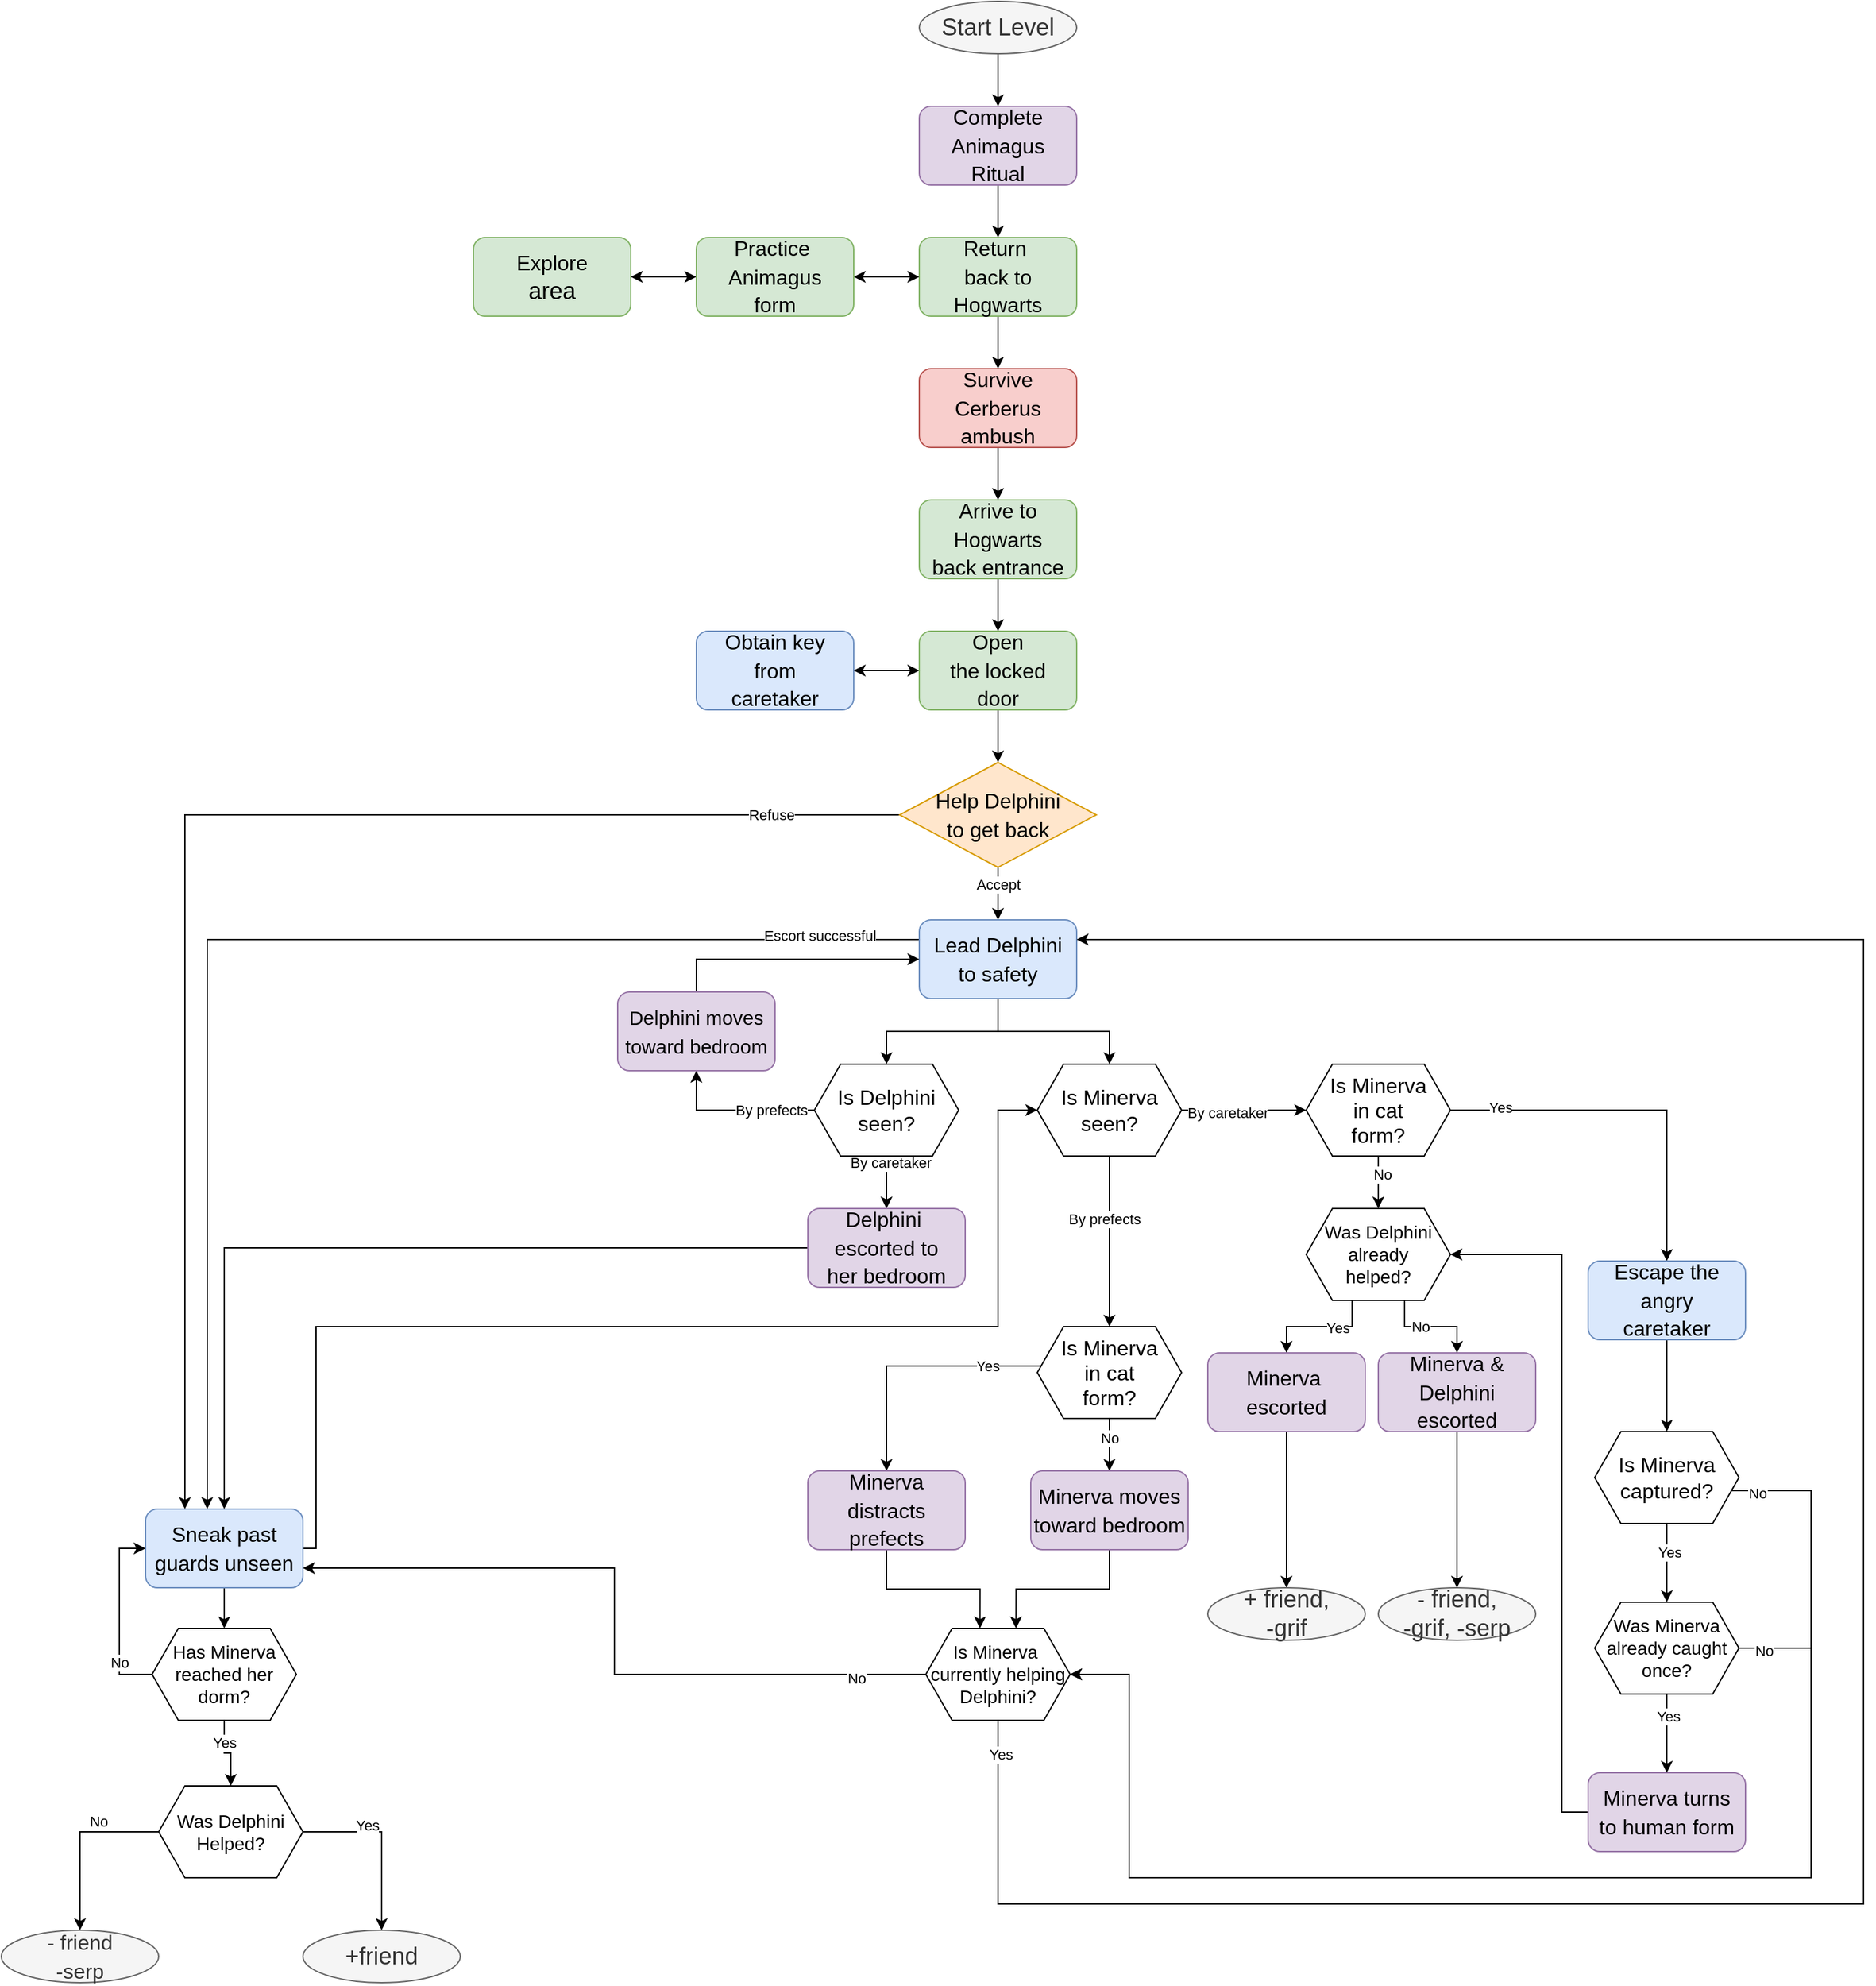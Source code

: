 <mxfile version="14.1.1" type="device"><diagram id="5aHZN79qbHf6LZVzwvif" name="Page-1"><mxGraphModel dx="2249" dy="762" grid="1" gridSize="10" guides="1" tooltips="1" connect="1" arrows="1" fold="1" page="1" pageScale="1" pageWidth="827" pageHeight="1169" math="0" shadow="0"><root><mxCell id="0"/><mxCell id="1" parent="0"/><mxCell id="HFCb8Gb4e5VEzoSEDs5D-9" style="edgeStyle=orthogonalEdgeStyle;rounded=0;orthogonalLoop=1;jettySize=auto;html=1;entryX=0.5;entryY=0;entryDx=0;entryDy=0;startArrow=none;startFill=0;" parent="1" source="HFCb8Gb4e5VEzoSEDs5D-1" target="HFCb8Gb4e5VEzoSEDs5D-2" edge="1"><mxGeometry relative="1" as="geometry"/></mxCell><mxCell id="HFCb8Gb4e5VEzoSEDs5D-1" value="Start Level" style="ellipse;whiteSpace=wrap;html=1;labelBackgroundColor=none;fontColor=#333333;fillColor=#f5f5f5;strokeColor=#666666;fontSize=18;" parent="1" vertex="1"><mxGeometry x="360" y="20" width="120" height="40" as="geometry"/></mxCell><mxCell id="HFCb8Gb4e5VEzoSEDs5D-10" style="edgeStyle=orthogonalEdgeStyle;rounded=0;orthogonalLoop=1;jettySize=auto;html=1;entryX=0.5;entryY=0;entryDx=0;entryDy=0;startArrow=none;startFill=0;" parent="1" source="HFCb8Gb4e5VEzoSEDs5D-2" target="HFCb8Gb4e5VEzoSEDs5D-3" edge="1"><mxGeometry relative="1" as="geometry"/></mxCell><mxCell id="HFCb8Gb4e5VEzoSEDs5D-2" value="&lt;span style=&quot;font-size: 16px&quot;&gt;Complete&lt;br&gt;Animagus&lt;br&gt;Ritual&lt;br&gt;&lt;/span&gt;" style="rounded=1;whiteSpace=wrap;html=1;labelBackgroundColor=none;fillColor=#e1d5e7;strokeColor=#9673a6;fontSize=18;" parent="1" vertex="1"><mxGeometry x="360" y="100" width="120" height="60" as="geometry"/></mxCell><mxCell id="HFCb8Gb4e5VEzoSEDs5D-11" style="edgeStyle=orthogonalEdgeStyle;rounded=0;orthogonalLoop=1;jettySize=auto;html=1;entryX=0.5;entryY=0;entryDx=0;entryDy=0;startArrow=none;startFill=0;" parent="1" source="HFCb8Gb4e5VEzoSEDs5D-3" target="HFCb8Gb4e5VEzoSEDs5D-4" edge="1"><mxGeometry relative="1" as="geometry"/></mxCell><mxCell id="HFCb8Gb4e5VEzoSEDs5D-3" value="&lt;font style=&quot;font-size: 16px&quot;&gt;Return&amp;nbsp;&lt;br&gt;back to&lt;br&gt;Hogwarts&lt;/font&gt;" style="rounded=1;whiteSpace=wrap;html=1;labelBackgroundColor=none;fillColor=#d5e8d4;strokeColor=#82b366;fontSize=18;" parent="1" vertex="1"><mxGeometry x="360" y="200" width="120" height="60" as="geometry"/></mxCell><mxCell id="HFCb8Gb4e5VEzoSEDs5D-12" style="edgeStyle=orthogonalEdgeStyle;rounded=0;orthogonalLoop=1;jettySize=auto;html=1;startArrow=none;startFill=0;" parent="1" source="HFCb8Gb4e5VEzoSEDs5D-4" target="HFCb8Gb4e5VEzoSEDs5D-5" edge="1"><mxGeometry relative="1" as="geometry"/></mxCell><mxCell id="HFCb8Gb4e5VEzoSEDs5D-4" value="&lt;font style=&quot;font-size: 16px&quot;&gt;Survive&lt;br&gt;Cerberus&lt;br&gt;ambush&lt;/font&gt;" style="rounded=1;whiteSpace=wrap;html=1;labelBackgroundColor=none;fillColor=#f8cecc;strokeColor=#b85450;fontSize=18;" parent="1" vertex="1"><mxGeometry x="360" y="300" width="120" height="60" as="geometry"/></mxCell><mxCell id="HFCb8Gb4e5VEzoSEDs5D-13" style="edgeStyle=orthogonalEdgeStyle;rounded=0;orthogonalLoop=1;jettySize=auto;html=1;entryX=0.5;entryY=0;entryDx=0;entryDy=0;startArrow=none;startFill=0;" parent="1" source="HFCb8Gb4e5VEzoSEDs5D-5" target="HFCb8Gb4e5VEzoSEDs5D-7" edge="1"><mxGeometry relative="1" as="geometry"/></mxCell><mxCell id="HFCb8Gb4e5VEzoSEDs5D-5" value="&lt;font style=&quot;font-size: 16px&quot;&gt;Arrive to&lt;br&gt;Hogwarts&lt;br&gt;back entrance&lt;/font&gt;" style="rounded=1;whiteSpace=wrap;html=1;labelBackgroundColor=none;fillColor=#d5e8d4;strokeColor=#82b366;fontSize=18;" parent="1" vertex="1"><mxGeometry x="360" y="400" width="120" height="60" as="geometry"/></mxCell><mxCell id="HFCb8Gb4e5VEzoSEDs5D-6" value="&lt;font style=&quot;font-size: 16px&quot;&gt;Obtain key&lt;br&gt;from&lt;br&gt;caretaker&lt;br&gt;&lt;/font&gt;" style="rounded=1;whiteSpace=wrap;html=1;labelBackgroundColor=none;fillColor=#dae8fc;strokeColor=#6c8ebf;fontSize=18;" parent="1" vertex="1"><mxGeometry x="190" y="500" width="120" height="60" as="geometry"/></mxCell><mxCell id="HFCb8Gb4e5VEzoSEDs5D-8" style="edgeStyle=orthogonalEdgeStyle;rounded=0;orthogonalLoop=1;jettySize=auto;html=1;entryX=1;entryY=0.5;entryDx=0;entryDy=0;startArrow=classic;startFill=1;" parent="1" source="HFCb8Gb4e5VEzoSEDs5D-7" target="HFCb8Gb4e5VEzoSEDs5D-6" edge="1"><mxGeometry relative="1" as="geometry"/></mxCell><mxCell id="HFCb8Gb4e5VEzoSEDs5D-17" style="edgeStyle=orthogonalEdgeStyle;rounded=0;orthogonalLoop=1;jettySize=auto;html=1;startArrow=none;startFill=0;" parent="1" source="HFCb8Gb4e5VEzoSEDs5D-7" target="HFCb8Gb4e5VEzoSEDs5D-16" edge="1"><mxGeometry relative="1" as="geometry"/></mxCell><mxCell id="HFCb8Gb4e5VEzoSEDs5D-7" value="&lt;font style=&quot;font-size: 16px&quot;&gt;Open&lt;br&gt;the locked&lt;br&gt;door&lt;/font&gt;" style="rounded=1;whiteSpace=wrap;html=1;labelBackgroundColor=none;fillColor=#d5e8d4;strokeColor=#82b366;fontSize=18;" parent="1" vertex="1"><mxGeometry x="360" y="500" width="120" height="60" as="geometry"/></mxCell><mxCell id="HFCb8Gb4e5VEzoSEDs5D-15" style="edgeStyle=orthogonalEdgeStyle;rounded=0;orthogonalLoop=1;jettySize=auto;html=1;entryX=0;entryY=0.5;entryDx=0;entryDy=0;startArrow=classic;startFill=1;" parent="1" source="HFCb8Gb4e5VEzoSEDs5D-14" target="HFCb8Gb4e5VEzoSEDs5D-3" edge="1"><mxGeometry relative="1" as="geometry"/></mxCell><mxCell id="HFCb8Gb4e5VEzoSEDs5D-27" style="edgeStyle=orthogonalEdgeStyle;rounded=0;orthogonalLoop=1;jettySize=auto;html=1;entryX=1;entryY=0.5;entryDx=0;entryDy=0;startArrow=classic;startFill=1;" parent="1" source="HFCb8Gb4e5VEzoSEDs5D-14" target="HFCb8Gb4e5VEzoSEDs5D-26" edge="1"><mxGeometry relative="1" as="geometry"/></mxCell><mxCell id="HFCb8Gb4e5VEzoSEDs5D-14" value="&lt;font style=&quot;font-size: 16px&quot;&gt;Practice&amp;nbsp;&lt;br&gt;Animagus&lt;br&gt;form&lt;/font&gt;" style="rounded=1;whiteSpace=wrap;html=1;labelBackgroundColor=none;fillColor=#d5e8d4;strokeColor=#82b366;fontSize=18;" parent="1" vertex="1"><mxGeometry x="190" y="200" width="120" height="60" as="geometry"/></mxCell><mxCell id="HFCb8Gb4e5VEzoSEDs5D-19" style="edgeStyle=orthogonalEdgeStyle;rounded=0;orthogonalLoop=1;jettySize=auto;html=1;startArrow=none;startFill=0;" parent="1" source="HFCb8Gb4e5VEzoSEDs5D-16" target="HFCb8Gb4e5VEzoSEDs5D-18" edge="1"><mxGeometry relative="1" as="geometry"/></mxCell><mxCell id="HFCb8Gb4e5VEzoSEDs5D-88" value="Accept" style="edgeLabel;html=1;align=center;verticalAlign=middle;resizable=0;points=[];" parent="HFCb8Gb4e5VEzoSEDs5D-19" vertex="1" connectable="0"><mxGeometry x="-0.368" relative="1" as="geometry"><mxPoint as="offset"/></mxGeometry></mxCell><mxCell id="HFCb8Gb4e5VEzoSEDs5D-89" style="edgeStyle=orthogonalEdgeStyle;rounded=0;orthogonalLoop=1;jettySize=auto;html=1;startArrow=none;startFill=0;entryX=0.25;entryY=0;entryDx=0;entryDy=0;" parent="1" source="HFCb8Gb4e5VEzoSEDs5D-16" target="HFCb8Gb4e5VEzoSEDs5D-91" edge="1"><mxGeometry relative="1" as="geometry"><mxPoint x="-220" y="670" as="targetPoint"/><Array as="points"><mxPoint x="-200" y="640"/></Array></mxGeometry></mxCell><mxCell id="HFCb8Gb4e5VEzoSEDs5D-90" value="Refuse" style="edgeLabel;html=1;align=center;verticalAlign=middle;resizable=0;points=[];" parent="HFCb8Gb4e5VEzoSEDs5D-89" vertex="1" connectable="0"><mxGeometry x="-0.817" relative="1" as="geometry"><mxPoint as="offset"/></mxGeometry></mxCell><mxCell id="HFCb8Gb4e5VEzoSEDs5D-16" value="&lt;span style=&quot;font-size: 16px&quot;&gt;Help Delphini&lt;br&gt;to get back&lt;br&gt;&lt;/span&gt;" style="rhombus;whiteSpace=wrap;html=1;labelBackgroundColor=none;fontSize=18;fillColor=#ffe6cc;strokeColor=#d79b00;" parent="1" vertex="1"><mxGeometry x="345" y="600" width="150" height="80" as="geometry"/></mxCell><mxCell id="HFCb8Gb4e5VEzoSEDs5D-43" style="edgeStyle=orthogonalEdgeStyle;rounded=0;orthogonalLoop=1;jettySize=auto;html=1;entryX=0.5;entryY=0;entryDx=0;entryDy=0;startArrow=none;startFill=0;" parent="1" source="HFCb8Gb4e5VEzoSEDs5D-18" target="HFCb8Gb4e5VEzoSEDs5D-30" edge="1"><mxGeometry relative="1" as="geometry"/></mxCell><mxCell id="HFCb8Gb4e5VEzoSEDs5D-45" style="edgeStyle=orthogonalEdgeStyle;rounded=0;orthogonalLoop=1;jettySize=auto;html=1;entryX=0.5;entryY=0;entryDx=0;entryDy=0;startArrow=none;startFill=0;" parent="1" source="HFCb8Gb4e5VEzoSEDs5D-18" target="HFCb8Gb4e5VEzoSEDs5D-44" edge="1"><mxGeometry relative="1" as="geometry"/></mxCell><mxCell id="HFCb8Gb4e5VEzoSEDs5D-81" style="edgeStyle=orthogonalEdgeStyle;rounded=0;orthogonalLoop=1;jettySize=auto;html=1;exitX=0;exitY=0.25;exitDx=0;exitDy=0;startArrow=none;startFill=0;" parent="1" source="HFCb8Gb4e5VEzoSEDs5D-18" target="HFCb8Gb4e5VEzoSEDs5D-91" edge="1"><mxGeometry relative="1" as="geometry"><mxPoint x="-183" y="1140" as="targetPoint"/><Array as="points"><mxPoint x="-183" y="735"/></Array></mxGeometry></mxCell><mxCell id="TWP3TbmR3c7AnaZpB7Ox-4" value="Escort successful" style="edgeLabel;html=1;align=center;verticalAlign=middle;resizable=0;points=[];" parent="HFCb8Gb4e5VEzoSEDs5D-81" vertex="1" connectable="0"><mxGeometry x="-0.844" y="-3" relative="1" as="geometry"><mxPoint as="offset"/></mxGeometry></mxCell><mxCell id="HFCb8Gb4e5VEzoSEDs5D-18" value="&lt;font style=&quot;font-size: 16px&quot;&gt;Lead Delphini&lt;br&gt;to safety&lt;/font&gt;" style="rounded=1;whiteSpace=wrap;html=1;labelBackgroundColor=none;fillColor=#dae8fc;strokeColor=#6c8ebf;fontSize=18;" parent="1" vertex="1"><mxGeometry x="360" y="720" width="120" height="60" as="geometry"/></mxCell><mxCell id="HFCb8Gb4e5VEzoSEDs5D-24" value="- friend,&lt;br&gt;-grif, -serp" style="ellipse;whiteSpace=wrap;html=1;labelBackgroundColor=none;fontColor=#333333;fillColor=#f5f5f5;strokeColor=#666666;fontSize=18;" parent="1" vertex="1"><mxGeometry x="710" y="1229" width="120" height="40" as="geometry"/></mxCell><mxCell id="HFCb8Gb4e5VEzoSEDs5D-26" value="&lt;span style=&quot;font-size: 16px&quot;&gt;Explore&lt;br&gt;&lt;/span&gt;area" style="rounded=1;whiteSpace=wrap;html=1;labelBackgroundColor=none;fillColor=#d5e8d4;strokeColor=#82b366;fontSize=18;" parent="1" vertex="1"><mxGeometry x="20" y="200" width="120" height="60" as="geometry"/></mxCell><mxCell id="HFCb8Gb4e5VEzoSEDs5D-34" style="edgeStyle=orthogonalEdgeStyle;rounded=0;orthogonalLoop=1;jettySize=auto;html=1;exitX=0;exitY=0.5;exitDx=0;exitDy=0;entryX=0.5;entryY=1;entryDx=0;entryDy=0;startArrow=none;startFill=0;" parent="1" source="HFCb8Gb4e5VEzoSEDs5D-30" target="HFCb8Gb4e5VEzoSEDs5D-33" edge="1"><mxGeometry relative="1" as="geometry"/></mxCell><mxCell id="HFCb8Gb4e5VEzoSEDs5D-36" value="By prefects" style="edgeLabel;html=1;align=center;verticalAlign=middle;resizable=0;points=[];" parent="HFCb8Gb4e5VEzoSEDs5D-34" vertex="1" connectable="0"><mxGeometry x="0.186" y="-1" relative="1" as="geometry"><mxPoint x="38" y="1" as="offset"/></mxGeometry></mxCell><mxCell id="HFCb8Gb4e5VEzoSEDs5D-39" style="edgeStyle=orthogonalEdgeStyle;rounded=0;orthogonalLoop=1;jettySize=auto;html=1;entryX=0.5;entryY=0;entryDx=0;entryDy=0;startArrow=none;startFill=0;" parent="1" source="HFCb8Gb4e5VEzoSEDs5D-30" target="HFCb8Gb4e5VEzoSEDs5D-38" edge="1"><mxGeometry relative="1" as="geometry"/></mxCell><mxCell id="HFCb8Gb4e5VEzoSEDs5D-42" value="By caretaker" style="edgeLabel;html=1;align=center;verticalAlign=middle;resizable=0;points=[];" parent="HFCb8Gb4e5VEzoSEDs5D-39" vertex="1" connectable="0"><mxGeometry x="-0.742" y="3" relative="1" as="geometry"><mxPoint as="offset"/></mxGeometry></mxCell><mxCell id="HFCb8Gb4e5VEzoSEDs5D-30" value="&lt;font style=&quot;font-size: 16px&quot;&gt;Is Delphini&lt;br&gt;seen?&lt;br&gt;&lt;/font&gt;" style="shape=hexagon;perimeter=hexagonPerimeter2;whiteSpace=wrap;html=1;fixedSize=1;" parent="1" vertex="1"><mxGeometry x="280" y="830" width="110" height="70" as="geometry"/></mxCell><mxCell id="HFCb8Gb4e5VEzoSEDs5D-35" style="edgeStyle=orthogonalEdgeStyle;rounded=0;orthogonalLoop=1;jettySize=auto;html=1;entryX=0;entryY=0.5;entryDx=0;entryDy=0;startArrow=none;startFill=0;" parent="1" source="HFCb8Gb4e5VEzoSEDs5D-33" target="HFCb8Gb4e5VEzoSEDs5D-18" edge="1"><mxGeometry relative="1" as="geometry"><Array as="points"><mxPoint x="190" y="750"/></Array></mxGeometry></mxCell><mxCell id="HFCb8Gb4e5VEzoSEDs5D-33" value="&lt;span style=&quot;font-size: 15px&quot;&gt;Delphini moves&lt;br&gt;toward bedroom&lt;br&gt;&lt;/span&gt;" style="rounded=1;whiteSpace=wrap;html=1;labelBackgroundColor=none;fillColor=#e1d5e7;strokeColor=#9673a6;fontSize=18;" parent="1" vertex="1"><mxGeometry x="130" y="775" width="120" height="60" as="geometry"/></mxCell><mxCell id="TWP3TbmR3c7AnaZpB7Ox-5" style="edgeStyle=orthogonalEdgeStyle;rounded=0;orthogonalLoop=1;jettySize=auto;html=1;entryX=0.5;entryY=0;entryDx=0;entryDy=0;" parent="1" source="HFCb8Gb4e5VEzoSEDs5D-38" target="HFCb8Gb4e5VEzoSEDs5D-91" edge="1"><mxGeometry relative="1" as="geometry"/></mxCell><mxCell id="HFCb8Gb4e5VEzoSEDs5D-38" value="&lt;span style=&quot;font-size: 16px&quot;&gt;Delphini&amp;nbsp;&lt;br&gt;escorted to&lt;br&gt;her bedroom&lt;br&gt;&lt;/span&gt;" style="rounded=1;whiteSpace=wrap;html=1;labelBackgroundColor=none;fillColor=#e1d5e7;strokeColor=#9673a6;fontSize=18;" parent="1" vertex="1"><mxGeometry x="275" y="940" width="120" height="60" as="geometry"/></mxCell><mxCell id="HFCb8Gb4e5VEzoSEDs5D-52" style="edgeStyle=orthogonalEdgeStyle;rounded=0;orthogonalLoop=1;jettySize=auto;html=1;startArrow=none;startFill=0;" parent="1" source="HFCb8Gb4e5VEzoSEDs5D-44" target="HFCb8Gb4e5VEzoSEDs5D-51" edge="1"><mxGeometry relative="1" as="geometry"/></mxCell><mxCell id="HFCb8Gb4e5VEzoSEDs5D-53" value="By caretaker" style="edgeLabel;html=1;align=center;verticalAlign=middle;resizable=0;points=[];" parent="HFCb8Gb4e5VEzoSEDs5D-52" vertex="1" connectable="0"><mxGeometry x="-0.267" y="-2" relative="1" as="geometry"><mxPoint as="offset"/></mxGeometry></mxCell><mxCell id="TWP3TbmR3c7AnaZpB7Ox-24" style="edgeStyle=orthogonalEdgeStyle;rounded=0;jumpStyle=sharp;orthogonalLoop=1;jettySize=auto;html=1;entryX=0.5;entryY=0;entryDx=0;entryDy=0;" parent="1" source="HFCb8Gb4e5VEzoSEDs5D-44" target="HFCb8Gb4e5VEzoSEDs5D-54" edge="1"><mxGeometry relative="1" as="geometry"/></mxCell><mxCell id="TWP3TbmR3c7AnaZpB7Ox-25" value="By prefects" style="edgeLabel;html=1;align=center;verticalAlign=middle;resizable=0;points=[];" parent="TWP3TbmR3c7AnaZpB7Ox-24" vertex="1" connectable="0"><mxGeometry x="-0.264" y="-4" relative="1" as="geometry"><mxPoint as="offset"/></mxGeometry></mxCell><mxCell id="HFCb8Gb4e5VEzoSEDs5D-44" value="&lt;font style=&quot;font-size: 16px&quot;&gt;Is Minerva&lt;br&gt;seen?&lt;br&gt;&lt;/font&gt;" style="shape=hexagon;perimeter=hexagonPerimeter2;whiteSpace=wrap;html=1;fixedSize=1;" parent="1" vertex="1"><mxGeometry x="450" y="830" width="110" height="70" as="geometry"/></mxCell><mxCell id="TWP3TbmR3c7AnaZpB7Ox-27" style="edgeStyle=orthogonalEdgeStyle;rounded=0;jumpStyle=sharp;orthogonalLoop=1;jettySize=auto;html=1;entryX=0.5;entryY=0;entryDx=0;entryDy=0;" parent="1" source="HFCb8Gb4e5VEzoSEDs5D-51" target="TWP3TbmR3c7AnaZpB7Ox-55" edge="1"><mxGeometry relative="1" as="geometry"><mxPoint x="710" y="940" as="targetPoint"/></mxGeometry></mxCell><mxCell id="TWP3TbmR3c7AnaZpB7Ox-28" value="No" style="edgeLabel;html=1;align=center;verticalAlign=middle;resizable=0;points=[];" parent="TWP3TbmR3c7AnaZpB7Ox-27" vertex="1" connectable="0"><mxGeometry x="-0.321" y="3" relative="1" as="geometry"><mxPoint as="offset"/></mxGeometry></mxCell><mxCell id="TWP3TbmR3c7AnaZpB7Ox-31" style="edgeStyle=orthogonalEdgeStyle;rounded=0;jumpStyle=sharp;orthogonalLoop=1;jettySize=auto;html=1;" parent="1" source="HFCb8Gb4e5VEzoSEDs5D-51" target="HFCb8Gb4e5VEzoSEDs5D-61" edge="1"><mxGeometry relative="1" as="geometry"/></mxCell><mxCell id="TWP3TbmR3c7AnaZpB7Ox-52" value="Yes" style="edgeLabel;html=1;align=center;verticalAlign=middle;resizable=0;points=[];" parent="TWP3TbmR3c7AnaZpB7Ox-31" vertex="1" connectable="0"><mxGeometry x="-0.733" y="2" relative="1" as="geometry"><mxPoint as="offset"/></mxGeometry></mxCell><mxCell id="HFCb8Gb4e5VEzoSEDs5D-51" value="&lt;font style=&quot;font-size: 16px&quot;&gt;Is Minerva&lt;br&gt;in cat&lt;br&gt;form?&lt;br&gt;&lt;/font&gt;" style="shape=hexagon;perimeter=hexagonPerimeter2;whiteSpace=wrap;html=1;fixedSize=1;" parent="1" vertex="1"><mxGeometry x="655" y="830" width="110" height="70" as="geometry"/></mxCell><mxCell id="TWP3TbmR3c7AnaZpB7Ox-41" style="edgeStyle=orthogonalEdgeStyle;rounded=0;jumpStyle=sharp;orthogonalLoop=1;jettySize=auto;html=1;entryX=0.5;entryY=0;entryDx=0;entryDy=0;" parent="1" source="HFCb8Gb4e5VEzoSEDs5D-54" target="HFCb8Gb4e5VEzoSEDs5D-73" edge="1"><mxGeometry relative="1" as="geometry"/></mxCell><mxCell id="TWP3TbmR3c7AnaZpB7Ox-50" value="No" style="edgeLabel;html=1;align=center;verticalAlign=middle;resizable=0;points=[];" parent="TWP3TbmR3c7AnaZpB7Ox-41" vertex="1" connectable="0"><mxGeometry x="-0.283" relative="1" as="geometry"><mxPoint as="offset"/></mxGeometry></mxCell><mxCell id="TWP3TbmR3c7AnaZpB7Ox-42" style="edgeStyle=orthogonalEdgeStyle;rounded=0;jumpStyle=sharp;orthogonalLoop=1;jettySize=auto;html=1;entryX=0.5;entryY=0;entryDx=0;entryDy=0;" parent="1" source="HFCb8Gb4e5VEzoSEDs5D-54" target="HFCb8Gb4e5VEzoSEDs5D-77" edge="1"><mxGeometry relative="1" as="geometry"><Array as="points"><mxPoint x="335" y="1060"/></Array></mxGeometry></mxCell><mxCell id="TWP3TbmR3c7AnaZpB7Ox-51" value="Yes" style="edgeLabel;html=1;align=center;verticalAlign=middle;resizable=0;points=[];" parent="TWP3TbmR3c7AnaZpB7Ox-42" vertex="1" connectable="0"><mxGeometry x="-0.587" relative="1" as="geometry"><mxPoint as="offset"/></mxGeometry></mxCell><mxCell id="HFCb8Gb4e5VEzoSEDs5D-54" value="&lt;font style=&quot;font-size: 16px&quot;&gt;Is Minerva&lt;br&gt;in cat&lt;br&gt;form?&lt;br&gt;&lt;/font&gt;" style="shape=hexagon;perimeter=hexagonPerimeter2;whiteSpace=wrap;html=1;fixedSize=1;" parent="1" vertex="1"><mxGeometry x="450" y="1030" width="110" height="70" as="geometry"/></mxCell><mxCell id="TWP3TbmR3c7AnaZpB7Ox-29" style="edgeStyle=orthogonalEdgeStyle;rounded=0;jumpStyle=sharp;orthogonalLoop=1;jettySize=auto;html=1;entryX=0.5;entryY=0;entryDx=0;entryDy=0;" parent="1" source="HFCb8Gb4e5VEzoSEDs5D-58" target="HFCb8Gb4e5VEzoSEDs5D-24" edge="1"><mxGeometry relative="1" as="geometry"/></mxCell><mxCell id="HFCb8Gb4e5VEzoSEDs5D-58" value="&lt;span style=&quot;font-size: 16px&quot;&gt;Minerva &amp;amp;&lt;br&gt;Delphini&lt;br&gt;escorted&lt;br&gt;&lt;/span&gt;" style="rounded=1;whiteSpace=wrap;html=1;labelBackgroundColor=none;fillColor=#e1d5e7;strokeColor=#9673a6;fontSize=18;" parent="1" vertex="1"><mxGeometry x="710" y="1050" width="120" height="60" as="geometry"/></mxCell><mxCell id="TWP3TbmR3c7AnaZpB7Ox-32" style="edgeStyle=orthogonalEdgeStyle;rounded=0;jumpStyle=sharp;orthogonalLoop=1;jettySize=auto;html=1;entryX=0.5;entryY=0;entryDx=0;entryDy=0;" parent="1" source="HFCb8Gb4e5VEzoSEDs5D-61" target="HFCb8Gb4e5VEzoSEDs5D-64" edge="1"><mxGeometry relative="1" as="geometry"/></mxCell><mxCell id="HFCb8Gb4e5VEzoSEDs5D-61" value="&lt;span style=&quot;font-size: 16px&quot;&gt;Escape the&lt;br&gt;angry&lt;br&gt;caretaker&lt;br&gt;&lt;/span&gt;" style="rounded=1;whiteSpace=wrap;html=1;labelBackgroundColor=none;fillColor=#dae8fc;strokeColor=#6c8ebf;fontSize=18;" parent="1" vertex="1"><mxGeometry x="870" y="980" width="120" height="60" as="geometry"/></mxCell><mxCell id="TWP3TbmR3c7AnaZpB7Ox-35" style="edgeStyle=orthogonalEdgeStyle;rounded=0;jumpStyle=sharp;orthogonalLoop=1;jettySize=auto;html=1;entryX=0.5;entryY=0;entryDx=0;entryDy=0;" parent="1" source="HFCb8Gb4e5VEzoSEDs5D-64" target="TWP3TbmR3c7AnaZpB7Ox-11" edge="1"><mxGeometry relative="1" as="geometry"/></mxCell><mxCell id="TWP3TbmR3c7AnaZpB7Ox-36" value="Yes" style="edgeLabel;html=1;align=center;verticalAlign=middle;resizable=0;points=[];" parent="TWP3TbmR3c7AnaZpB7Ox-35" vertex="1" connectable="0"><mxGeometry x="-0.271" y="2" relative="1" as="geometry"><mxPoint as="offset"/></mxGeometry></mxCell><mxCell id="TWP3TbmR3c7AnaZpB7Ox-37" style="edgeStyle=orthogonalEdgeStyle;rounded=0;jumpStyle=sharp;orthogonalLoop=1;jettySize=auto;html=1;entryX=1;entryY=0.5;entryDx=0;entryDy=0;" parent="1" source="HFCb8Gb4e5VEzoSEDs5D-64" target="TWP3TbmR3c7AnaZpB7Ox-17" edge="1"><mxGeometry relative="1" as="geometry"><Array as="points"><mxPoint x="1040" y="1155"/><mxPoint x="1040" y="1450"/><mxPoint x="520" y="1450"/><mxPoint x="520" y="1295"/></Array></mxGeometry></mxCell><mxCell id="TWP3TbmR3c7AnaZpB7Ox-38" value="No" style="edgeLabel;html=1;align=center;verticalAlign=middle;resizable=0;points=[];" parent="TWP3TbmR3c7AnaZpB7Ox-37" vertex="1" connectable="0"><mxGeometry x="-0.965" y="-2" relative="1" as="geometry"><mxPoint as="offset"/></mxGeometry></mxCell><mxCell id="HFCb8Gb4e5VEzoSEDs5D-64" value="&lt;font style=&quot;font-size: 16px&quot;&gt;Is Minerva&lt;br&gt;captured?&lt;br&gt;&lt;/font&gt;" style="shape=hexagon;perimeter=hexagonPerimeter2;whiteSpace=wrap;html=1;fixedSize=1;" parent="1" vertex="1"><mxGeometry x="875" y="1110" width="110" height="70" as="geometry"/></mxCell><mxCell id="TWP3TbmR3c7AnaZpB7Ox-40" style="edgeStyle=orthogonalEdgeStyle;rounded=0;jumpStyle=sharp;orthogonalLoop=1;jettySize=auto;html=1;entryX=1;entryY=0.5;entryDx=0;entryDy=0;" parent="1" source="HFCb8Gb4e5VEzoSEDs5D-66" target="TWP3TbmR3c7AnaZpB7Ox-55" edge="1"><mxGeometry relative="1" as="geometry"><Array as="points"><mxPoint x="850" y="1400"/><mxPoint x="850" y="975"/></Array></mxGeometry></mxCell><mxCell id="HFCb8Gb4e5VEzoSEDs5D-66" value="&lt;span style=&quot;font-size: 16px&quot;&gt;Minerva turns&lt;br&gt;to human form&lt;br&gt;&lt;/span&gt;" style="rounded=1;whiteSpace=wrap;html=1;labelBackgroundColor=none;fillColor=#e1d5e7;strokeColor=#9673a6;fontSize=18;" parent="1" vertex="1"><mxGeometry x="870" y="1370" width="120" height="60" as="geometry"/></mxCell><mxCell id="TWP3TbmR3c7AnaZpB7Ox-44" style="edgeStyle=orthogonalEdgeStyle;rounded=0;jumpStyle=sharp;orthogonalLoop=1;jettySize=auto;html=1;entryX=0.625;entryY=0;entryDx=0;entryDy=0;" parent="1" source="HFCb8Gb4e5VEzoSEDs5D-73" target="TWP3TbmR3c7AnaZpB7Ox-17" edge="1"><mxGeometry relative="1" as="geometry"/></mxCell><mxCell id="HFCb8Gb4e5VEzoSEDs5D-73" value="&lt;span style=&quot;font-size: 16px&quot;&gt;Minerva moves&lt;br&gt;toward bedroom&lt;br&gt;&lt;/span&gt;" style="rounded=1;whiteSpace=wrap;html=1;labelBackgroundColor=none;fillColor=#e1d5e7;strokeColor=#9673a6;fontSize=18;" parent="1" vertex="1"><mxGeometry x="445" y="1140" width="120" height="60" as="geometry"/></mxCell><mxCell id="TWP3TbmR3c7AnaZpB7Ox-43" style="edgeStyle=orthogonalEdgeStyle;rounded=0;jumpStyle=sharp;orthogonalLoop=1;jettySize=auto;html=1;entryX=0.375;entryY=0;entryDx=0;entryDy=0;" parent="1" source="HFCb8Gb4e5VEzoSEDs5D-77" target="TWP3TbmR3c7AnaZpB7Ox-17" edge="1"><mxGeometry relative="1" as="geometry"><Array as="points"><mxPoint x="335" y="1230"/><mxPoint x="406" y="1230"/></Array></mxGeometry></mxCell><mxCell id="HFCb8Gb4e5VEzoSEDs5D-77" value="&lt;span style=&quot;font-size: 16px&quot;&gt;Minerva distracts&lt;br&gt;prefects&lt;br&gt;&lt;/span&gt;" style="rounded=1;whiteSpace=wrap;html=1;labelBackgroundColor=none;fillColor=#e1d5e7;strokeColor=#9673a6;fontSize=18;" parent="1" vertex="1"><mxGeometry x="275" y="1140" width="120" height="60" as="geometry"/></mxCell><mxCell id="HFCb8Gb4e5VEzoSEDs5D-86" value="+friend" style="ellipse;whiteSpace=wrap;html=1;labelBackgroundColor=none;fontColor=#333333;fillColor=#f5f5f5;strokeColor=#666666;fontSize=18;" parent="1" vertex="1"><mxGeometry x="-110" y="1490" width="120" height="40" as="geometry"/></mxCell><mxCell id="TWP3TbmR3c7AnaZpB7Ox-6" style="edgeStyle=orthogonalEdgeStyle;rounded=0;orthogonalLoop=1;jettySize=auto;html=1;entryX=0.5;entryY=0;entryDx=0;entryDy=0;exitX=0;exitY=0.5;exitDx=0;exitDy=0;" parent="1" source="TWP3TbmR3c7AnaZpB7Ox-65" target="HFCb8Gb4e5VEzoSEDs5D-92" edge="1"><mxGeometry relative="1" as="geometry"><mxPoint x="-290" y="1420" as="sourcePoint"/></mxGeometry></mxCell><mxCell id="TWP3TbmR3c7AnaZpB7Ox-10" value="No" style="edgeLabel;html=1;align=center;verticalAlign=middle;resizable=0;points=[];" parent="TWP3TbmR3c7AnaZpB7Ox-6" vertex="1" connectable="0"><mxGeometry x="-0.683" y="5" relative="1" as="geometry"><mxPoint x="-25" y="-13" as="offset"/></mxGeometry></mxCell><mxCell id="TWP3TbmR3c7AnaZpB7Ox-7" style="edgeStyle=orthogonalEdgeStyle;rounded=0;orthogonalLoop=1;jettySize=auto;html=1;entryX=0.5;entryY=0;entryDx=0;entryDy=0;exitX=1;exitY=0.5;exitDx=0;exitDy=0;" parent="1" source="TWP3TbmR3c7AnaZpB7Ox-65" target="HFCb8Gb4e5VEzoSEDs5D-86" edge="1"><mxGeometry relative="1" as="geometry"><mxPoint x="-50" y="1400" as="sourcePoint"/></mxGeometry></mxCell><mxCell id="TWP3TbmR3c7AnaZpB7Ox-69" value="Yes" style="edgeLabel;html=1;align=center;verticalAlign=middle;resizable=0;points=[];" parent="TWP3TbmR3c7AnaZpB7Ox-7" vertex="1" connectable="0"><mxGeometry x="-0.284" y="-2" relative="1" as="geometry"><mxPoint y="-7.03" as="offset"/></mxGeometry></mxCell><mxCell id="TWP3TbmR3c7AnaZpB7Ox-16" style="edgeStyle=orthogonalEdgeStyle;rounded=0;orthogonalLoop=1;jettySize=auto;html=1;entryX=0;entryY=0.5;entryDx=0;entryDy=0;" parent="1" source="HFCb8Gb4e5VEzoSEDs5D-91" target="HFCb8Gb4e5VEzoSEDs5D-44" edge="1"><mxGeometry relative="1" as="geometry"><Array as="points"><mxPoint x="-100" y="1199"/><mxPoint x="-100" y="1030"/><mxPoint x="420" y="1030"/><mxPoint x="420" y="865"/></Array></mxGeometry></mxCell><mxCell id="TWP3TbmR3c7AnaZpB7Ox-70" style="edgeStyle=orthogonalEdgeStyle;rounded=0;jumpStyle=sharp;orthogonalLoop=1;jettySize=auto;html=1;entryX=0.5;entryY=0;entryDx=0;entryDy=0;" parent="1" source="HFCb8Gb4e5VEzoSEDs5D-91" target="TWP3TbmR3c7AnaZpB7Ox-63" edge="1"><mxGeometry relative="1" as="geometry"/></mxCell><mxCell id="HFCb8Gb4e5VEzoSEDs5D-91" value="&lt;span style=&quot;font-size: 16px&quot;&gt;Sneak past guards unseen&lt;/span&gt;" style="rounded=1;whiteSpace=wrap;html=1;labelBackgroundColor=none;fillColor=#dae8fc;strokeColor=#6c8ebf;fontSize=18;" parent="1" vertex="1"><mxGeometry x="-230" y="1169" width="120" height="60" as="geometry"/></mxCell><mxCell id="HFCb8Gb4e5VEzoSEDs5D-92" value="&lt;span style=&quot;font-size: 16px&quot;&gt;- friend&lt;br&gt;-serp&lt;br&gt;&lt;/span&gt;" style="ellipse;whiteSpace=wrap;html=1;labelBackgroundColor=none;fontColor=#333333;fillColor=#f5f5f5;strokeColor=#666666;fontSize=18;" parent="1" vertex="1"><mxGeometry x="-340" y="1490" width="120" height="40" as="geometry"/></mxCell><mxCell id="TWP3TbmR3c7AnaZpB7Ox-33" style="edgeStyle=orthogonalEdgeStyle;rounded=0;jumpStyle=sharp;orthogonalLoop=1;jettySize=auto;html=1;entryX=0.5;entryY=0;entryDx=0;entryDy=0;" parent="1" source="TWP3TbmR3c7AnaZpB7Ox-11" target="HFCb8Gb4e5VEzoSEDs5D-66" edge="1"><mxGeometry relative="1" as="geometry"><mxPoint x="930" y="1350" as="targetPoint"/></mxGeometry></mxCell><mxCell id="TWP3TbmR3c7AnaZpB7Ox-34" value="Yes" style="edgeLabel;html=1;align=center;verticalAlign=middle;resizable=0;points=[];" parent="TWP3TbmR3c7AnaZpB7Ox-33" vertex="1" connectable="0"><mxGeometry x="-0.429" y="1" relative="1" as="geometry"><mxPoint as="offset"/></mxGeometry></mxCell><mxCell id="TWP3TbmR3c7AnaZpB7Ox-53" style="edgeStyle=orthogonalEdgeStyle;rounded=0;jumpStyle=sharp;orthogonalLoop=1;jettySize=auto;html=1;entryX=1;entryY=0.5;entryDx=0;entryDy=0;" parent="1" source="TWP3TbmR3c7AnaZpB7Ox-11" target="TWP3TbmR3c7AnaZpB7Ox-17" edge="1"><mxGeometry relative="1" as="geometry"><Array as="points"><mxPoint x="1040" y="1275"/><mxPoint x="1040" y="1450"/><mxPoint x="520" y="1450"/><mxPoint x="520" y="1295"/></Array></mxGeometry></mxCell><mxCell id="TWP3TbmR3c7AnaZpB7Ox-54" value="No" style="edgeLabel;html=1;align=center;verticalAlign=middle;resizable=0;points=[];" parent="TWP3TbmR3c7AnaZpB7Ox-53" vertex="1" connectable="0"><mxGeometry x="-0.96" y="-2" relative="1" as="geometry"><mxPoint as="offset"/></mxGeometry></mxCell><mxCell id="TWP3TbmR3c7AnaZpB7Ox-11" value="&lt;font&gt;&lt;font style=&quot;font-size: 14px&quot;&gt;Was Minerva already caught once?&lt;/font&gt;&lt;br&gt;&lt;/font&gt;" style="shape=hexagon;perimeter=hexagonPerimeter2;whiteSpace=wrap;html=1;fixedSize=1;" parent="1" vertex="1"><mxGeometry x="875" y="1240" width="110" height="70" as="geometry"/></mxCell><mxCell id="TWP3TbmR3c7AnaZpB7Ox-45" style="edgeStyle=orthogonalEdgeStyle;rounded=0;jumpStyle=sharp;orthogonalLoop=1;jettySize=auto;html=1;entryX=1;entryY=0.75;entryDx=0;entryDy=0;" parent="1" source="TWP3TbmR3c7AnaZpB7Ox-17" target="HFCb8Gb4e5VEzoSEDs5D-91" edge="1"><mxGeometry relative="1" as="geometry"/></mxCell><mxCell id="TWP3TbmR3c7AnaZpB7Ox-46" value="No" style="edgeLabel;html=1;align=center;verticalAlign=middle;resizable=0;points=[];" parent="TWP3TbmR3c7AnaZpB7Ox-45" vertex="1" connectable="0"><mxGeometry x="-0.807" y="3" relative="1" as="geometry"><mxPoint as="offset"/></mxGeometry></mxCell><mxCell id="TWP3TbmR3c7AnaZpB7Ox-47" style="edgeStyle=orthogonalEdgeStyle;rounded=0;jumpStyle=sharp;orthogonalLoop=1;jettySize=auto;html=1;entryX=1;entryY=0.25;entryDx=0;entryDy=0;" parent="1" source="TWP3TbmR3c7AnaZpB7Ox-17" target="HFCb8Gb4e5VEzoSEDs5D-18" edge="1"><mxGeometry relative="1" as="geometry"><Array as="points"><mxPoint x="420" y="1470"/><mxPoint x="1080" y="1470"/><mxPoint x="1080" y="735"/></Array></mxGeometry></mxCell><mxCell id="TWP3TbmR3c7AnaZpB7Ox-48" value="Yes" style="edgeLabel;html=1;align=center;verticalAlign=middle;resizable=0;points=[];" parent="TWP3TbmR3c7AnaZpB7Ox-47" vertex="1" connectable="0"><mxGeometry x="-0.976" y="2" relative="1" as="geometry"><mxPoint as="offset"/></mxGeometry></mxCell><mxCell id="TWP3TbmR3c7AnaZpB7Ox-17" value="&lt;font style=&quot;font-size: 14px&quot;&gt;Is Minerva&amp;nbsp;&lt;br&gt;currently helping&lt;br&gt;Delphini?&lt;br&gt;&lt;/font&gt;" style="shape=hexagon;perimeter=hexagonPerimeter2;whiteSpace=wrap;html=1;fixedSize=1;" parent="1" vertex="1"><mxGeometry x="365" y="1260" width="110" height="70" as="geometry"/></mxCell><mxCell id="TWP3TbmR3c7AnaZpB7Ox-56" style="edgeStyle=orthogonalEdgeStyle;rounded=0;jumpStyle=sharp;orthogonalLoop=1;jettySize=auto;html=1;entryX=0.5;entryY=0;entryDx=0;entryDy=0;" parent="1" source="TWP3TbmR3c7AnaZpB7Ox-55" target="HFCb8Gb4e5VEzoSEDs5D-58" edge="1"><mxGeometry relative="1" as="geometry"><Array as="points"><mxPoint x="730" y="1030"/><mxPoint x="770" y="1030"/></Array></mxGeometry></mxCell><mxCell id="TWP3TbmR3c7AnaZpB7Ox-57" value="No" style="edgeLabel;html=1;align=center;verticalAlign=middle;resizable=0;points=[];" parent="TWP3TbmR3c7AnaZpB7Ox-56" vertex="1" connectable="0"><mxGeometry x="-0.2" relative="1" as="geometry"><mxPoint as="offset"/></mxGeometry></mxCell><mxCell id="TWP3TbmR3c7AnaZpB7Ox-59" style="edgeStyle=orthogonalEdgeStyle;rounded=0;jumpStyle=sharp;orthogonalLoop=1;jettySize=auto;html=1;entryX=0.5;entryY=0;entryDx=0;entryDy=0;" parent="1" source="TWP3TbmR3c7AnaZpB7Ox-55" target="TWP3TbmR3c7AnaZpB7Ox-58" edge="1"><mxGeometry relative="1" as="geometry"><Array as="points"><mxPoint x="690" y="1030"/><mxPoint x="640" y="1030"/></Array></mxGeometry></mxCell><mxCell id="TWP3TbmR3c7AnaZpB7Ox-60" value="Yes" style="edgeLabel;html=1;align=center;verticalAlign=middle;resizable=0;points=[];" parent="TWP3TbmR3c7AnaZpB7Ox-59" vertex="1" connectable="0"><mxGeometry x="-0.311" y="1" relative="1" as="geometry"><mxPoint as="offset"/></mxGeometry></mxCell><mxCell id="TWP3TbmR3c7AnaZpB7Ox-55" value="&lt;font style=&quot;font-size: 14px&quot;&gt;Was Delphini&lt;br&gt;already&lt;br&gt;helped?&lt;br&gt;&lt;/font&gt;" style="shape=hexagon;perimeter=hexagonPerimeter2;whiteSpace=wrap;html=1;fixedSize=1;" parent="1" vertex="1"><mxGeometry x="655" y="940" width="110" height="70" as="geometry"/></mxCell><mxCell id="TWP3TbmR3c7AnaZpB7Ox-62" style="edgeStyle=orthogonalEdgeStyle;rounded=0;jumpStyle=sharp;orthogonalLoop=1;jettySize=auto;html=1;entryX=0.5;entryY=0;entryDx=0;entryDy=0;" parent="1" source="TWP3TbmR3c7AnaZpB7Ox-58" target="TWP3TbmR3c7AnaZpB7Ox-61" edge="1"><mxGeometry relative="1" as="geometry"/></mxCell><mxCell id="TWP3TbmR3c7AnaZpB7Ox-58" value="&lt;span style=&quot;font-size: 16px&quot;&gt;Minerva&amp;nbsp;&lt;br&gt;escorted&lt;br&gt;&lt;/span&gt;" style="rounded=1;whiteSpace=wrap;html=1;labelBackgroundColor=none;fillColor=#e1d5e7;strokeColor=#9673a6;fontSize=18;" parent="1" vertex="1"><mxGeometry x="580" y="1050" width="120" height="60" as="geometry"/></mxCell><mxCell id="TWP3TbmR3c7AnaZpB7Ox-61" value="+ friend,&lt;br&gt;-grif" style="ellipse;whiteSpace=wrap;html=1;labelBackgroundColor=none;fontColor=#333333;fillColor=#f5f5f5;strokeColor=#666666;fontSize=18;" parent="1" vertex="1"><mxGeometry x="580" y="1229" width="120" height="40" as="geometry"/></mxCell><mxCell id="TWP3TbmR3c7AnaZpB7Ox-64" style="edgeStyle=orthogonalEdgeStyle;rounded=0;jumpStyle=sharp;orthogonalLoop=1;jettySize=auto;html=1;entryX=0;entryY=0.5;entryDx=0;entryDy=0;" parent="1" source="TWP3TbmR3c7AnaZpB7Ox-63" target="HFCb8Gb4e5VEzoSEDs5D-91" edge="1"><mxGeometry relative="1" as="geometry"><Array as="points"><mxPoint x="-250" y="1295"/><mxPoint x="-250" y="1199"/></Array></mxGeometry></mxCell><mxCell id="TWP3TbmR3c7AnaZpB7Ox-67" value="No" style="edgeLabel;html=1;align=center;verticalAlign=middle;resizable=0;points=[];" parent="TWP3TbmR3c7AnaZpB7Ox-64" vertex="1" connectable="0"><mxGeometry x="-0.52" relative="1" as="geometry"><mxPoint as="offset"/></mxGeometry></mxCell><mxCell id="TWP3TbmR3c7AnaZpB7Ox-66" style="edgeStyle=orthogonalEdgeStyle;rounded=0;jumpStyle=sharp;orthogonalLoop=1;jettySize=auto;html=1;entryX=0.5;entryY=0;entryDx=0;entryDy=0;" parent="1" source="TWP3TbmR3c7AnaZpB7Ox-63" target="TWP3TbmR3c7AnaZpB7Ox-65" edge="1"><mxGeometry relative="1" as="geometry"/></mxCell><mxCell id="TWP3TbmR3c7AnaZpB7Ox-68" value="Yes" style="edgeLabel;html=1;align=center;verticalAlign=middle;resizable=0;points=[];" parent="TWP3TbmR3c7AnaZpB7Ox-66" vertex="1" connectable="0"><mxGeometry x="-0.391" relative="1" as="geometry"><mxPoint as="offset"/></mxGeometry></mxCell><mxCell id="TWP3TbmR3c7AnaZpB7Ox-63" value="&lt;font style=&quot;font-size: 14px&quot;&gt;Has Minerva&lt;br&gt;reached her&lt;br&gt;dorm?&lt;br&gt;&lt;/font&gt;" style="shape=hexagon;perimeter=hexagonPerimeter2;whiteSpace=wrap;html=1;fixedSize=1;" parent="1" vertex="1"><mxGeometry x="-225" y="1260" width="110" height="70" as="geometry"/></mxCell><mxCell id="TWP3TbmR3c7AnaZpB7Ox-65" value="&lt;font style=&quot;font-size: 14px&quot;&gt;Was Delphini&lt;br&gt;Helped?&lt;br&gt;&lt;/font&gt;" style="shape=hexagon;perimeter=hexagonPerimeter2;whiteSpace=wrap;html=1;fixedSize=1;" parent="1" vertex="1"><mxGeometry x="-220" y="1380" width="110" height="70" as="geometry"/></mxCell></root></mxGraphModel></diagram></mxfile>